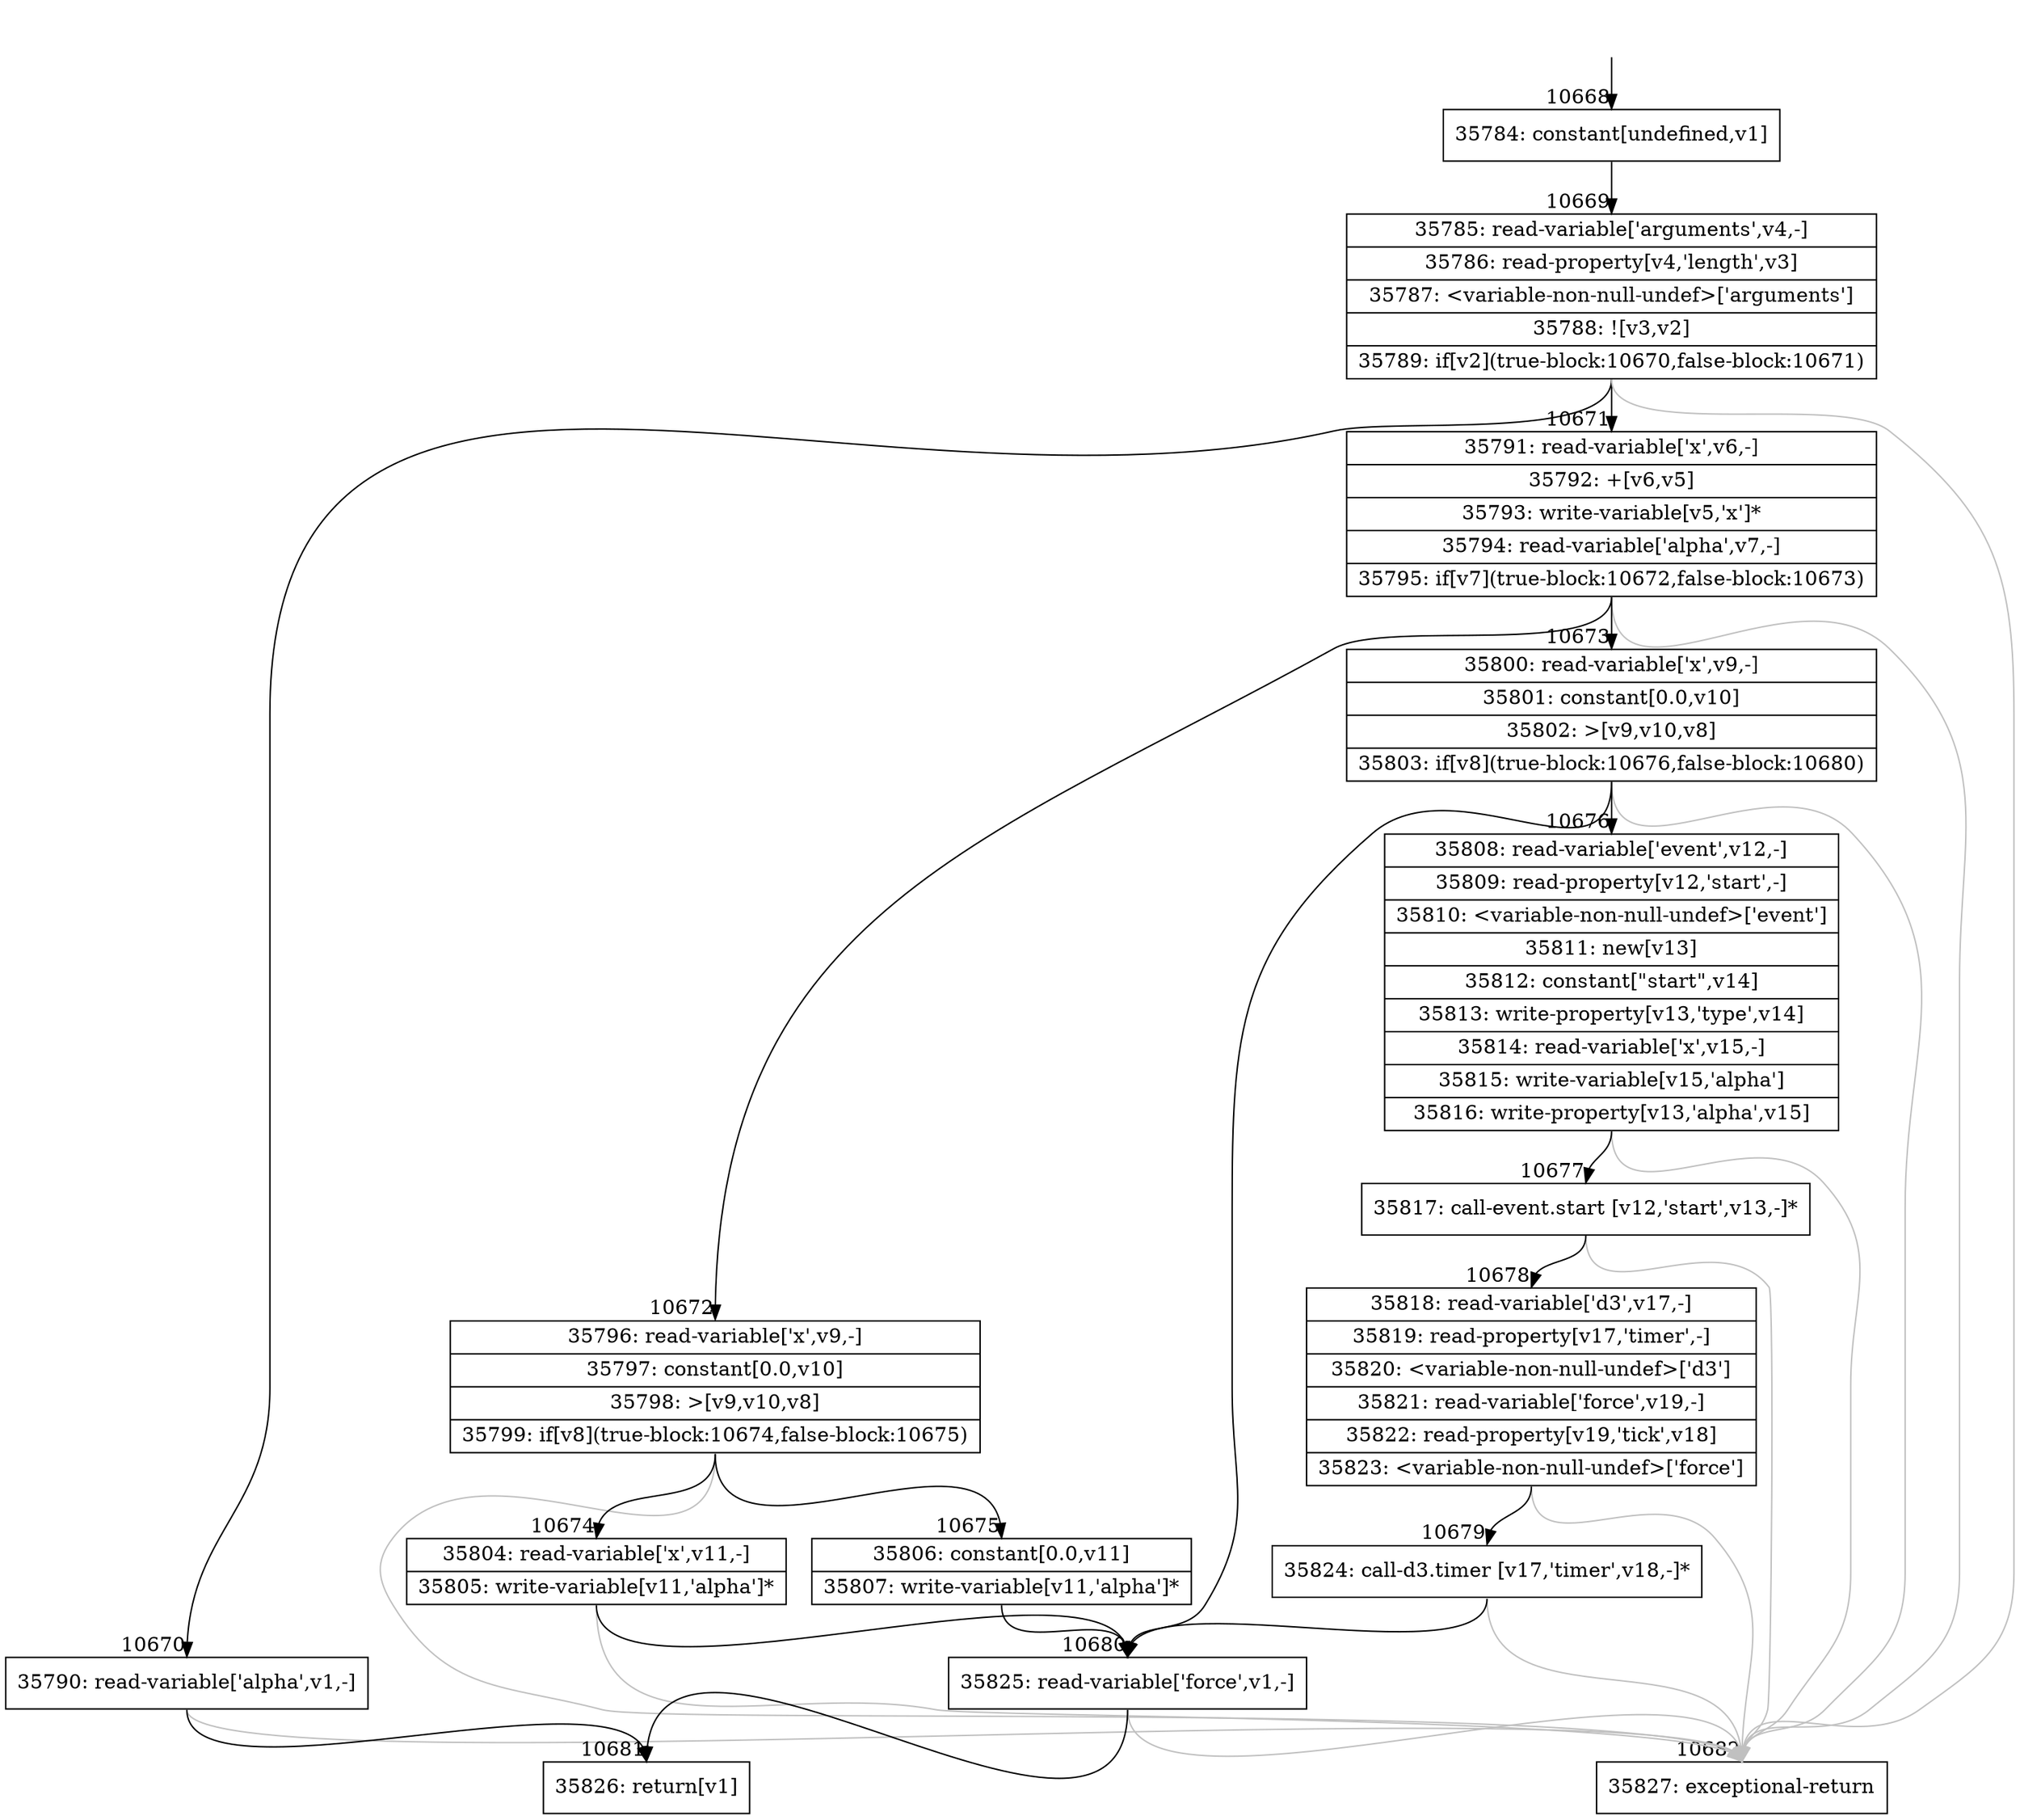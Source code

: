 digraph {
rankdir="TD"
BB_entry983[shape=none,label=""];
BB_entry983 -> BB10668 [tailport=s, headport=n, headlabel="    10668"]
BB10668 [shape=record label="{35784: constant[undefined,v1]}" ] 
BB10668 -> BB10669 [tailport=s, headport=n, headlabel="      10669"]
BB10669 [shape=record label="{35785: read-variable['arguments',v4,-]|35786: read-property[v4,'length',v3]|35787: \<variable-non-null-undef\>['arguments']|35788: ![v3,v2]|35789: if[v2](true-block:10670,false-block:10671)}" ] 
BB10669 -> BB10670 [tailport=s, headport=n, headlabel="      10670"]
BB10669 -> BB10671 [tailport=s, headport=n, headlabel="      10671"]
BB10669 -> BB10682 [tailport=s, headport=n, color=gray, headlabel="      10682"]
BB10670 [shape=record label="{35790: read-variable['alpha',v1,-]}" ] 
BB10670 -> BB10681 [tailport=s, headport=n, headlabel="      10681"]
BB10670 -> BB10682 [tailport=s, headport=n, color=gray]
BB10671 [shape=record label="{35791: read-variable['x',v6,-]|35792: +[v6,v5]|35793: write-variable[v5,'x']*|35794: read-variable['alpha',v7,-]|35795: if[v7](true-block:10672,false-block:10673)}" ] 
BB10671 -> BB10672 [tailport=s, headport=n, headlabel="      10672"]
BB10671 -> BB10673 [tailport=s, headport=n, headlabel="      10673"]
BB10671 -> BB10682 [tailport=s, headport=n, color=gray]
BB10672 [shape=record label="{35796: read-variable['x',v9,-]|35797: constant[0.0,v10]|35798: \>[v9,v10,v8]|35799: if[v8](true-block:10674,false-block:10675)}" ] 
BB10672 -> BB10674 [tailport=s, headport=n, headlabel="      10674"]
BB10672 -> BB10675 [tailport=s, headport=n, headlabel="      10675"]
BB10672 -> BB10682 [tailport=s, headport=n, color=gray]
BB10673 [shape=record label="{35800: read-variable['x',v9,-]|35801: constant[0.0,v10]|35802: \>[v9,v10,v8]|35803: if[v8](true-block:10676,false-block:10680)}" ] 
BB10673 -> BB10676 [tailport=s, headport=n, headlabel="      10676"]
BB10673 -> BB10680 [tailport=s, headport=n, headlabel="      10680"]
BB10673 -> BB10682 [tailport=s, headport=n, color=gray]
BB10674 [shape=record label="{35804: read-variable['x',v11,-]|35805: write-variable[v11,'alpha']*}" ] 
BB10674 -> BB10680 [tailport=s, headport=n]
BB10674 -> BB10682 [tailport=s, headport=n, color=gray]
BB10675 [shape=record label="{35806: constant[0.0,v11]|35807: write-variable[v11,'alpha']*}" ] 
BB10675 -> BB10680 [tailport=s, headport=n]
BB10676 [shape=record label="{35808: read-variable['event',v12,-]|35809: read-property[v12,'start',-]|35810: \<variable-non-null-undef\>['event']|35811: new[v13]|35812: constant[\"start\",v14]|35813: write-property[v13,'type',v14]|35814: read-variable['x',v15,-]|35815: write-variable[v15,'alpha']|35816: write-property[v13,'alpha',v15]}" ] 
BB10676 -> BB10677 [tailport=s, headport=n, headlabel="      10677"]
BB10676 -> BB10682 [tailport=s, headport=n, color=gray]
BB10677 [shape=record label="{35817: call-event.start [v12,'start',v13,-]*}" ] 
BB10677 -> BB10678 [tailport=s, headport=n, headlabel="      10678"]
BB10677 -> BB10682 [tailport=s, headport=n, color=gray]
BB10678 [shape=record label="{35818: read-variable['d3',v17,-]|35819: read-property[v17,'timer',-]|35820: \<variable-non-null-undef\>['d3']|35821: read-variable['force',v19,-]|35822: read-property[v19,'tick',v18]|35823: \<variable-non-null-undef\>['force']}" ] 
BB10678 -> BB10679 [tailport=s, headport=n, headlabel="      10679"]
BB10678 -> BB10682 [tailport=s, headport=n, color=gray]
BB10679 [shape=record label="{35824: call-d3.timer [v17,'timer',v18,-]*}" ] 
BB10679 -> BB10680 [tailport=s, headport=n]
BB10679 -> BB10682 [tailport=s, headport=n, color=gray]
BB10680 [shape=record label="{35825: read-variable['force',v1,-]}" ] 
BB10680 -> BB10681 [tailport=s, headport=n]
BB10680 -> BB10682 [tailport=s, headport=n, color=gray]
BB10681 [shape=record label="{35826: return[v1]}" ] 
BB10682 [shape=record label="{35827: exceptional-return}" ] 
//#$~ 6353
}
